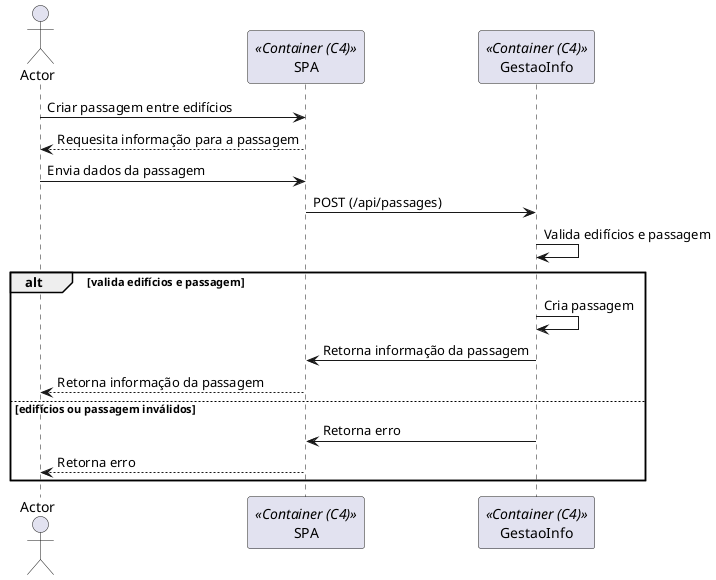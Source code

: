 @startuml

actor Actor as Actor
participant "SPA" as Container <<Container (C4)>>
participant "GestaoInfo" as Armazem <<Container (C4)>>

Actor -> Container: Criar passagem entre edifícios
Container --> Actor: Requesita informação para a passagem

Actor -> Container: Envia dados da passagem
Container -> Armazem: POST (/api/passages)

Armazem -> Armazem: Valida edifícios e passagem

alt valida edifícios e passagem

    Armazem -> Armazem: Cria passagem
    Armazem -> Container: Retorna informação da passagem
    Container --> Actor: Retorna informação da passagem
else edifícios ou passagem inválidos
    Armazem -> Container: Retorna erro
    Container --> Actor: Retorna erro
end

@enduml
